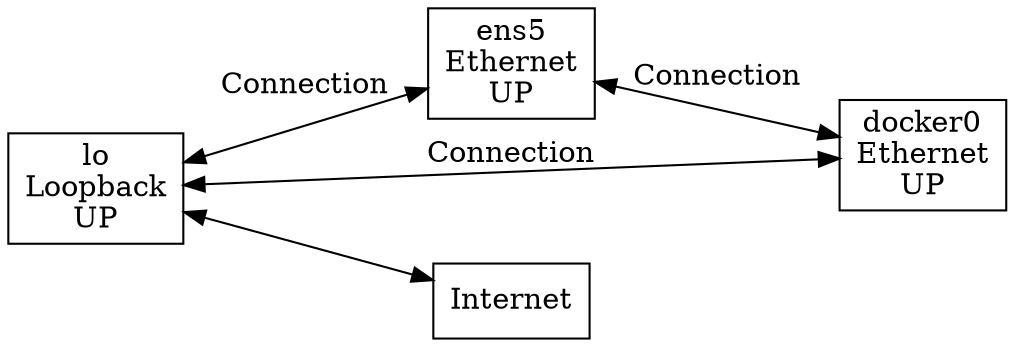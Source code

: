 digraph network_topology {
    rankdir=LR;
    node [shape=box];

    lo [label="lo\nLoopback\nUP"];
    ens5 [label="ens5\nEthernet\nUP"];
    docker0 [label="docker0\nEthernet\nUP"];

    // Connections
    lo -> ens5 [dir=both, label="Connection"];
    lo -> docker0 [dir=both, label="Connection"];
    ens5 -> docker0 [dir=both, label="Connection"];

    // External network connection
    internet [shape=cloud, label="Internet"];
    lo -> internet [dir=both];
}
